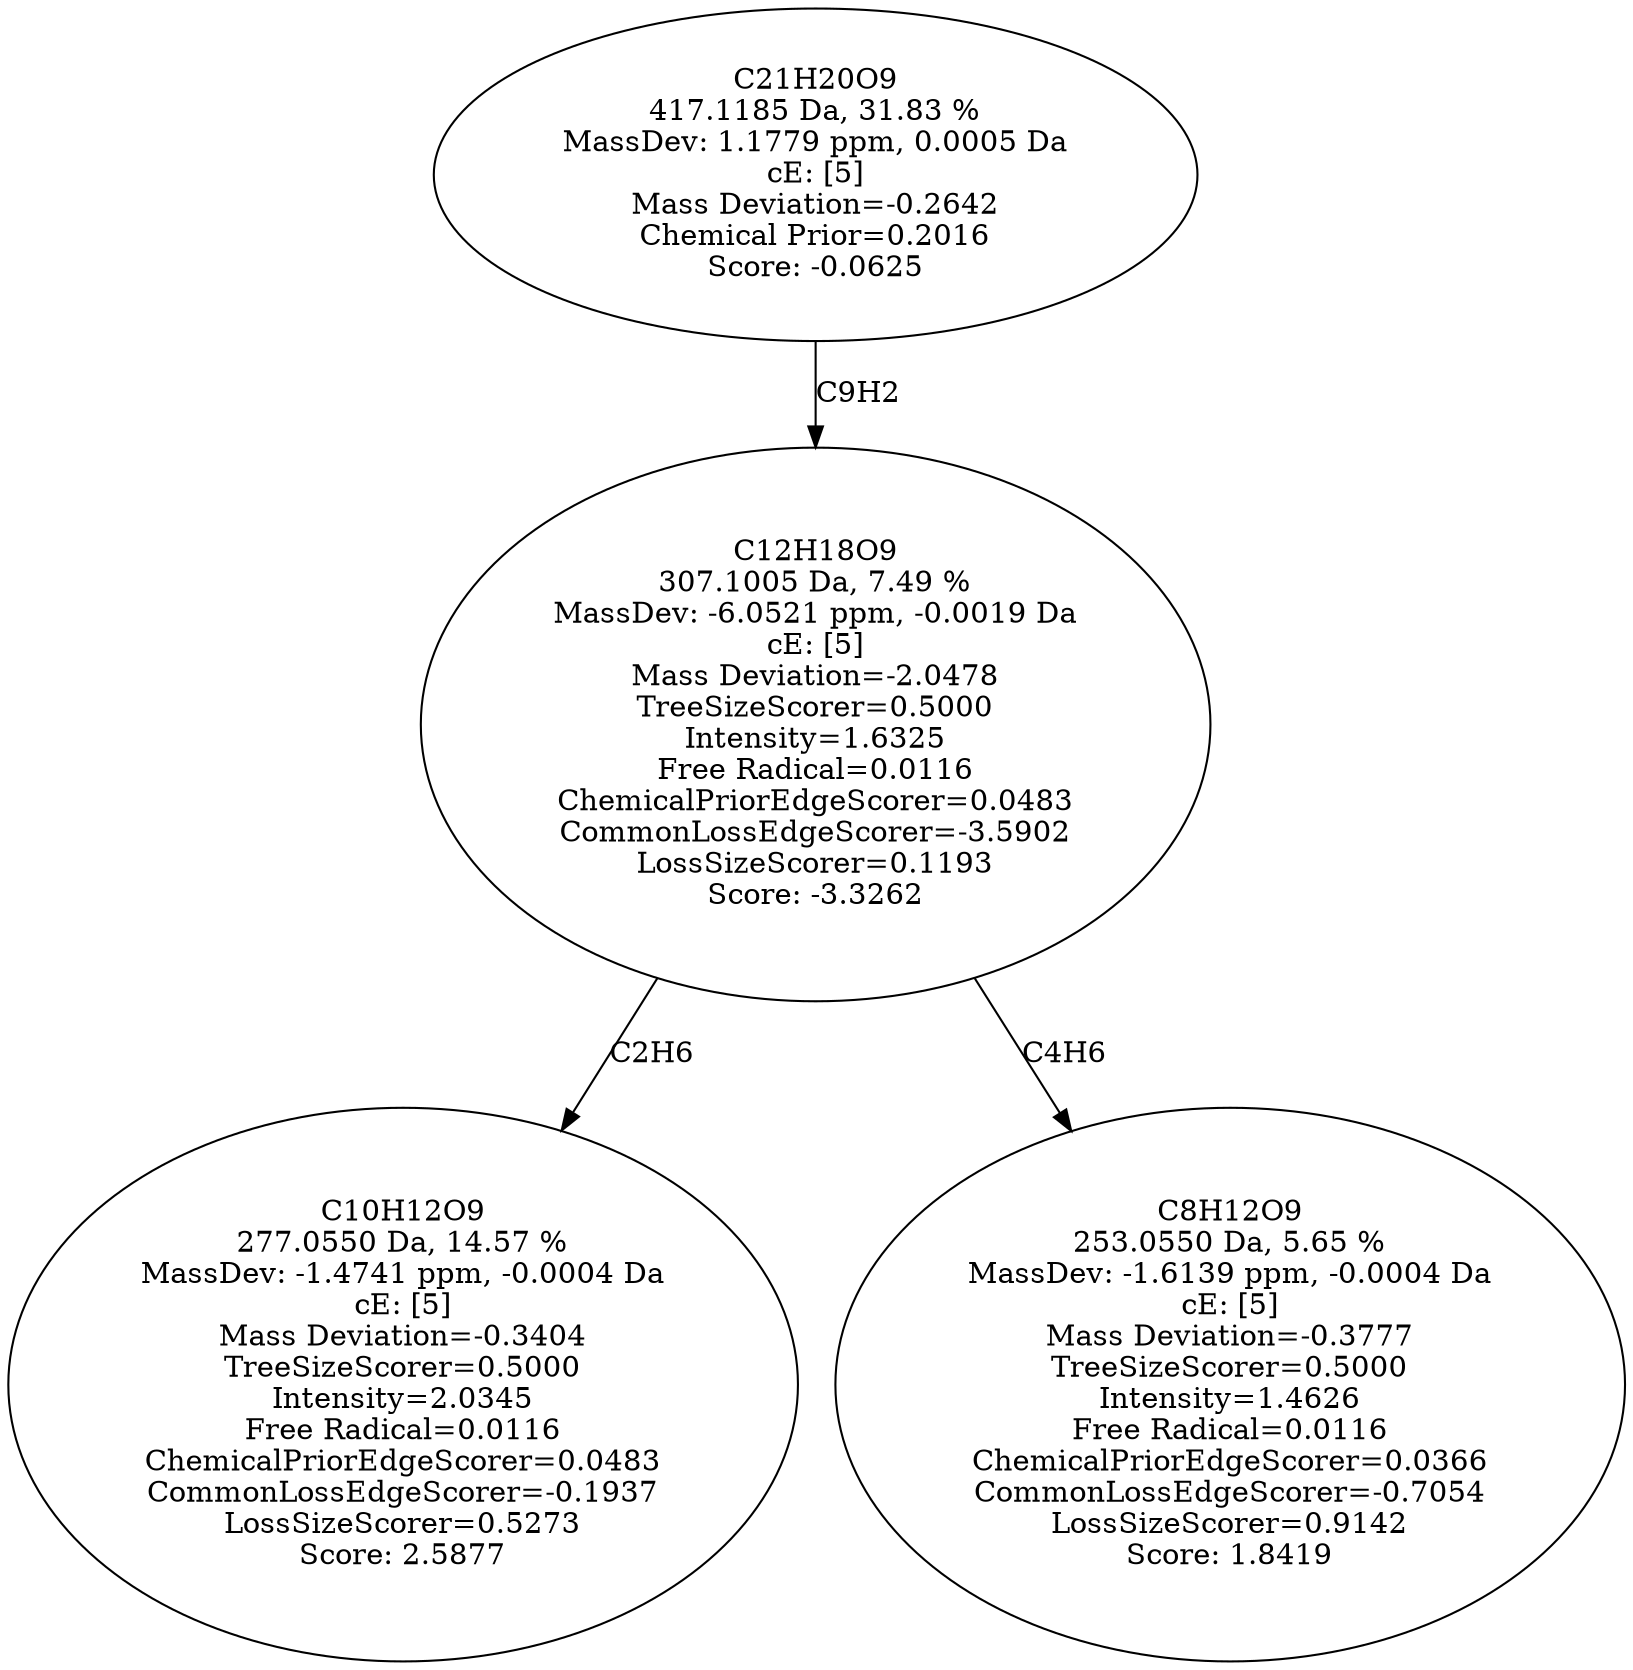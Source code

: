 strict digraph {
v1 [label="C10H12O9\n277.0550 Da, 14.57 %\nMassDev: -1.4741 ppm, -0.0004 Da\ncE: [5]\nMass Deviation=-0.3404\nTreeSizeScorer=0.5000\nIntensity=2.0345\nFree Radical=0.0116\nChemicalPriorEdgeScorer=0.0483\nCommonLossEdgeScorer=-0.1937\nLossSizeScorer=0.5273\nScore: 2.5877"];
v2 [label="C8H12O9\n253.0550 Da, 5.65 %\nMassDev: -1.6139 ppm, -0.0004 Da\ncE: [5]\nMass Deviation=-0.3777\nTreeSizeScorer=0.5000\nIntensity=1.4626\nFree Radical=0.0116\nChemicalPriorEdgeScorer=0.0366\nCommonLossEdgeScorer=-0.7054\nLossSizeScorer=0.9142\nScore: 1.8419"];
v3 [label="C12H18O9\n307.1005 Da, 7.49 %\nMassDev: -6.0521 ppm, -0.0019 Da\ncE: [5]\nMass Deviation=-2.0478\nTreeSizeScorer=0.5000\nIntensity=1.6325\nFree Radical=0.0116\nChemicalPriorEdgeScorer=0.0483\nCommonLossEdgeScorer=-3.5902\nLossSizeScorer=0.1193\nScore: -3.3262"];
v4 [label="C21H20O9\n417.1185 Da, 31.83 %\nMassDev: 1.1779 ppm, 0.0005 Da\ncE: [5]\nMass Deviation=-0.2642\nChemical Prior=0.2016\nScore: -0.0625"];
v3 -> v1 [label="C2H6"];
v3 -> v2 [label="C4H6"];
v4 -> v3 [label="C9H2"];
}